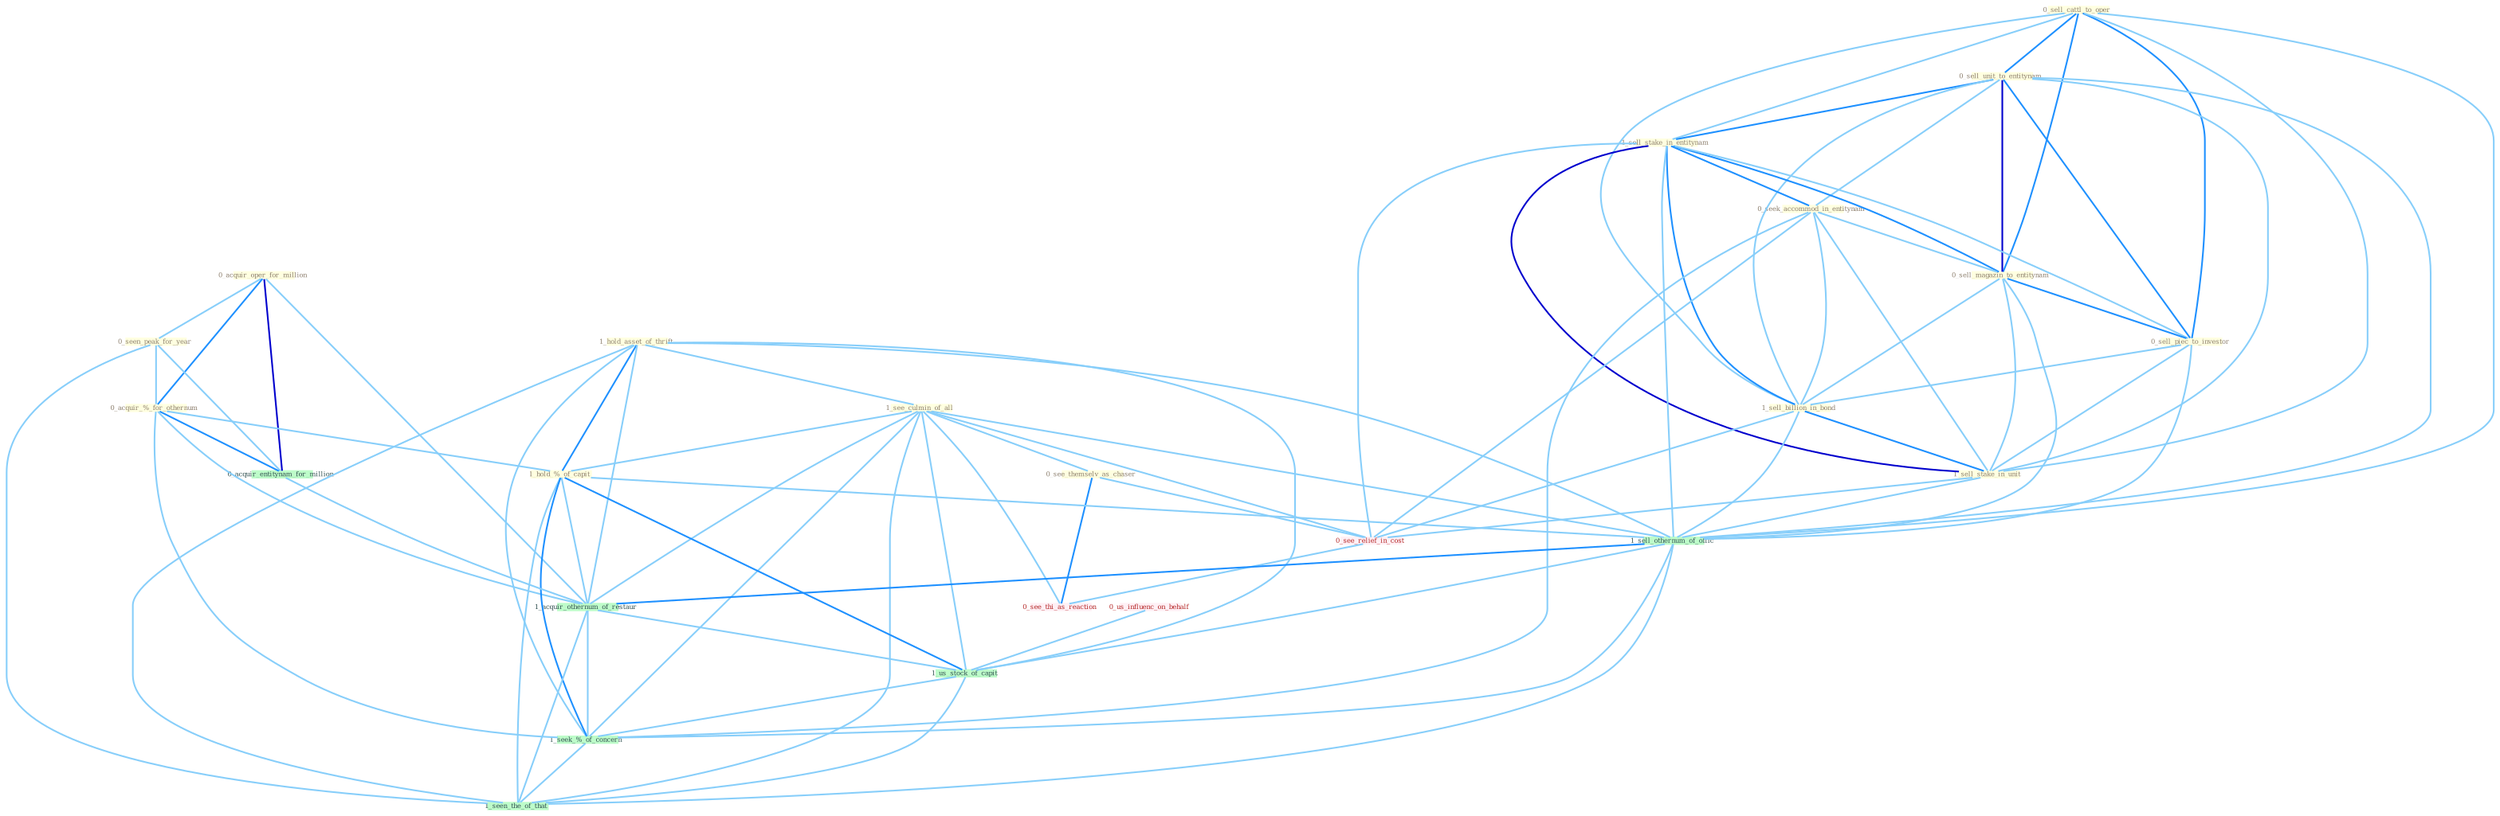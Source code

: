 Graph G{ 
    node
    [shape=polygon,style=filled,width=.5,height=.06,color="#BDFCC9",fixedsize=true,fontsize=4,
    fontcolor="#2f4f4f"];
    {node
    [color="#ffffe0", fontcolor="#8b7d6b"] "0_sell_cattl_to_oper " "0_acquir_oper_for_million " "0_sell_unit_to_entitynam " "0_seen_peak_for_year " "1_sell_stake_in_entitynam " "1_hold_asset_of_thrift " "0_seek_accommod_in_entitynam " "0_sell_magazin_to_entitynam " "1_see_culmin_of_all " "0_sell_piec_to_investor " "0_see_themselv_as_chaser " "0_acquir_%_for_othernum " "1_sell_billion_in_bond " "1_sell_stake_in_unit " "1_hold_%_of_capit "}
{node [color="#fff0f5", fontcolor="#b22222"] "0_us_influenc_on_behalf " "0_see_relief_in_cost " "0_see_thi_as_reaction "}
edge [color="#B0E2FF"];

	"0_sell_cattl_to_oper " -- "0_sell_unit_to_entitynam " [w="2", color="#1e90ff" , len=0.8];
	"0_sell_cattl_to_oper " -- "1_sell_stake_in_entitynam " [w="1", color="#87cefa" ];
	"0_sell_cattl_to_oper " -- "0_sell_magazin_to_entitynam " [w="2", color="#1e90ff" , len=0.8];
	"0_sell_cattl_to_oper " -- "0_sell_piec_to_investor " [w="2", color="#1e90ff" , len=0.8];
	"0_sell_cattl_to_oper " -- "1_sell_billion_in_bond " [w="1", color="#87cefa" ];
	"0_sell_cattl_to_oper " -- "1_sell_stake_in_unit " [w="1", color="#87cefa" ];
	"0_sell_cattl_to_oper " -- "1_sell_othernum_of_offic " [w="1", color="#87cefa" ];
	"0_acquir_oper_for_million " -- "0_seen_peak_for_year " [w="1", color="#87cefa" ];
	"0_acquir_oper_for_million " -- "0_acquir_%_for_othernum " [w="2", color="#1e90ff" , len=0.8];
	"0_acquir_oper_for_million " -- "0_acquir_entitynam_for_million " [w="3", color="#0000cd" , len=0.6];
	"0_acquir_oper_for_million " -- "1_acquir_othernum_of_restaur " [w="1", color="#87cefa" ];
	"0_sell_unit_to_entitynam " -- "1_sell_stake_in_entitynam " [w="2", color="#1e90ff" , len=0.8];
	"0_sell_unit_to_entitynam " -- "0_seek_accommod_in_entitynam " [w="1", color="#87cefa" ];
	"0_sell_unit_to_entitynam " -- "0_sell_magazin_to_entitynam " [w="3", color="#0000cd" , len=0.6];
	"0_sell_unit_to_entitynam " -- "0_sell_piec_to_investor " [w="2", color="#1e90ff" , len=0.8];
	"0_sell_unit_to_entitynam " -- "1_sell_billion_in_bond " [w="1", color="#87cefa" ];
	"0_sell_unit_to_entitynam " -- "1_sell_stake_in_unit " [w="1", color="#87cefa" ];
	"0_sell_unit_to_entitynam " -- "1_sell_othernum_of_offic " [w="1", color="#87cefa" ];
	"0_seen_peak_for_year " -- "0_acquir_%_for_othernum " [w="1", color="#87cefa" ];
	"0_seen_peak_for_year " -- "0_acquir_entitynam_for_million " [w="1", color="#87cefa" ];
	"0_seen_peak_for_year " -- "1_seen_the_of_that " [w="1", color="#87cefa" ];
	"1_sell_stake_in_entitynam " -- "0_seek_accommod_in_entitynam " [w="2", color="#1e90ff" , len=0.8];
	"1_sell_stake_in_entitynam " -- "0_sell_magazin_to_entitynam " [w="2", color="#1e90ff" , len=0.8];
	"1_sell_stake_in_entitynam " -- "0_sell_piec_to_investor " [w="1", color="#87cefa" ];
	"1_sell_stake_in_entitynam " -- "1_sell_billion_in_bond " [w="2", color="#1e90ff" , len=0.8];
	"1_sell_stake_in_entitynam " -- "1_sell_stake_in_unit " [w="3", color="#0000cd" , len=0.6];
	"1_sell_stake_in_entitynam " -- "1_sell_othernum_of_offic " [w="1", color="#87cefa" ];
	"1_sell_stake_in_entitynam " -- "0_see_relief_in_cost " [w="1", color="#87cefa" ];
	"1_hold_asset_of_thrift " -- "1_see_culmin_of_all " [w="1", color="#87cefa" ];
	"1_hold_asset_of_thrift " -- "1_hold_%_of_capit " [w="2", color="#1e90ff" , len=0.8];
	"1_hold_asset_of_thrift " -- "1_sell_othernum_of_offic " [w="1", color="#87cefa" ];
	"1_hold_asset_of_thrift " -- "1_acquir_othernum_of_restaur " [w="1", color="#87cefa" ];
	"1_hold_asset_of_thrift " -- "1_us_stock_of_capit " [w="1", color="#87cefa" ];
	"1_hold_asset_of_thrift " -- "1_seek_%_of_concern " [w="1", color="#87cefa" ];
	"1_hold_asset_of_thrift " -- "1_seen_the_of_that " [w="1", color="#87cefa" ];
	"0_seek_accommod_in_entitynam " -- "0_sell_magazin_to_entitynam " [w="1", color="#87cefa" ];
	"0_seek_accommod_in_entitynam " -- "1_sell_billion_in_bond " [w="1", color="#87cefa" ];
	"0_seek_accommod_in_entitynam " -- "1_sell_stake_in_unit " [w="1", color="#87cefa" ];
	"0_seek_accommod_in_entitynam " -- "0_see_relief_in_cost " [w="1", color="#87cefa" ];
	"0_seek_accommod_in_entitynam " -- "1_seek_%_of_concern " [w="1", color="#87cefa" ];
	"0_sell_magazin_to_entitynam " -- "0_sell_piec_to_investor " [w="2", color="#1e90ff" , len=0.8];
	"0_sell_magazin_to_entitynam " -- "1_sell_billion_in_bond " [w="1", color="#87cefa" ];
	"0_sell_magazin_to_entitynam " -- "1_sell_stake_in_unit " [w="1", color="#87cefa" ];
	"0_sell_magazin_to_entitynam " -- "1_sell_othernum_of_offic " [w="1", color="#87cefa" ];
	"1_see_culmin_of_all " -- "0_see_themselv_as_chaser " [w="1", color="#87cefa" ];
	"1_see_culmin_of_all " -- "1_hold_%_of_capit " [w="1", color="#87cefa" ];
	"1_see_culmin_of_all " -- "1_sell_othernum_of_offic " [w="1", color="#87cefa" ];
	"1_see_culmin_of_all " -- "0_see_relief_in_cost " [w="1", color="#87cefa" ];
	"1_see_culmin_of_all " -- "0_see_thi_as_reaction " [w="1", color="#87cefa" ];
	"1_see_culmin_of_all " -- "1_acquir_othernum_of_restaur " [w="1", color="#87cefa" ];
	"1_see_culmin_of_all " -- "1_us_stock_of_capit " [w="1", color="#87cefa" ];
	"1_see_culmin_of_all " -- "1_seek_%_of_concern " [w="1", color="#87cefa" ];
	"1_see_culmin_of_all " -- "1_seen_the_of_that " [w="1", color="#87cefa" ];
	"0_sell_piec_to_investor " -- "1_sell_billion_in_bond " [w="1", color="#87cefa" ];
	"0_sell_piec_to_investor " -- "1_sell_stake_in_unit " [w="1", color="#87cefa" ];
	"0_sell_piec_to_investor " -- "1_sell_othernum_of_offic " [w="1", color="#87cefa" ];
	"0_see_themselv_as_chaser " -- "0_see_relief_in_cost " [w="1", color="#87cefa" ];
	"0_see_themselv_as_chaser " -- "0_see_thi_as_reaction " [w="2", color="#1e90ff" , len=0.8];
	"0_acquir_%_for_othernum " -- "1_hold_%_of_capit " [w="1", color="#87cefa" ];
	"0_acquir_%_for_othernum " -- "0_acquir_entitynam_for_million " [w="2", color="#1e90ff" , len=0.8];
	"0_acquir_%_for_othernum " -- "1_acquir_othernum_of_restaur " [w="1", color="#87cefa" ];
	"0_acquir_%_for_othernum " -- "1_seek_%_of_concern " [w="1", color="#87cefa" ];
	"1_sell_billion_in_bond " -- "1_sell_stake_in_unit " [w="2", color="#1e90ff" , len=0.8];
	"1_sell_billion_in_bond " -- "1_sell_othernum_of_offic " [w="1", color="#87cefa" ];
	"1_sell_billion_in_bond " -- "0_see_relief_in_cost " [w="1", color="#87cefa" ];
	"1_sell_stake_in_unit " -- "1_sell_othernum_of_offic " [w="1", color="#87cefa" ];
	"1_sell_stake_in_unit " -- "0_see_relief_in_cost " [w="1", color="#87cefa" ];
	"1_hold_%_of_capit " -- "1_sell_othernum_of_offic " [w="1", color="#87cefa" ];
	"1_hold_%_of_capit " -- "1_acquir_othernum_of_restaur " [w="1", color="#87cefa" ];
	"1_hold_%_of_capit " -- "1_us_stock_of_capit " [w="2", color="#1e90ff" , len=0.8];
	"1_hold_%_of_capit " -- "1_seek_%_of_concern " [w="2", color="#1e90ff" , len=0.8];
	"1_hold_%_of_capit " -- "1_seen_the_of_that " [w="1", color="#87cefa" ];
	"0_acquir_entitynam_for_million " -- "1_acquir_othernum_of_restaur " [w="1", color="#87cefa" ];
	"1_sell_othernum_of_offic " -- "1_acquir_othernum_of_restaur " [w="2", color="#1e90ff" , len=0.8];
	"1_sell_othernum_of_offic " -- "1_us_stock_of_capit " [w="1", color="#87cefa" ];
	"1_sell_othernum_of_offic " -- "1_seek_%_of_concern " [w="1", color="#87cefa" ];
	"1_sell_othernum_of_offic " -- "1_seen_the_of_that " [w="1", color="#87cefa" ];
	"0_us_influenc_on_behalf " -- "1_us_stock_of_capit " [w="1", color="#87cefa" ];
	"0_see_relief_in_cost " -- "0_see_thi_as_reaction " [w="1", color="#87cefa" ];
	"1_acquir_othernum_of_restaur " -- "1_us_stock_of_capit " [w="1", color="#87cefa" ];
	"1_acquir_othernum_of_restaur " -- "1_seek_%_of_concern " [w="1", color="#87cefa" ];
	"1_acquir_othernum_of_restaur " -- "1_seen_the_of_that " [w="1", color="#87cefa" ];
	"1_us_stock_of_capit " -- "1_seek_%_of_concern " [w="1", color="#87cefa" ];
	"1_us_stock_of_capit " -- "1_seen_the_of_that " [w="1", color="#87cefa" ];
	"1_seek_%_of_concern " -- "1_seen_the_of_that " [w="1", color="#87cefa" ];
}